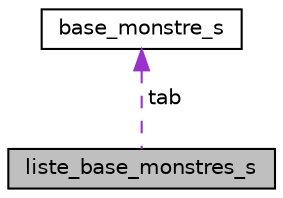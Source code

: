 digraph "liste_base_monstres_s"
{
 // LATEX_PDF_SIZE
  edge [fontname="Helvetica",fontsize="10",labelfontname="Helvetica",labelfontsize="10"];
  node [fontname="Helvetica",fontsize="10",shape=record];
  Node1 [label="liste_base_monstres_s",height=0.2,width=0.4,color="black", fillcolor="grey75", style="filled", fontcolor="black",tooltip=" "];
  Node2 -> Node1 [dir="back",color="darkorchid3",fontsize="10",style="dashed",label=" tab" ,fontname="Helvetica"];
  Node2 [label="base_monstre_s",height=0.2,width=0.4,color="black", fillcolor="white", style="filled",URL="$db/dfb/structbase__monstre__s.html",tooltip=" "];
}
